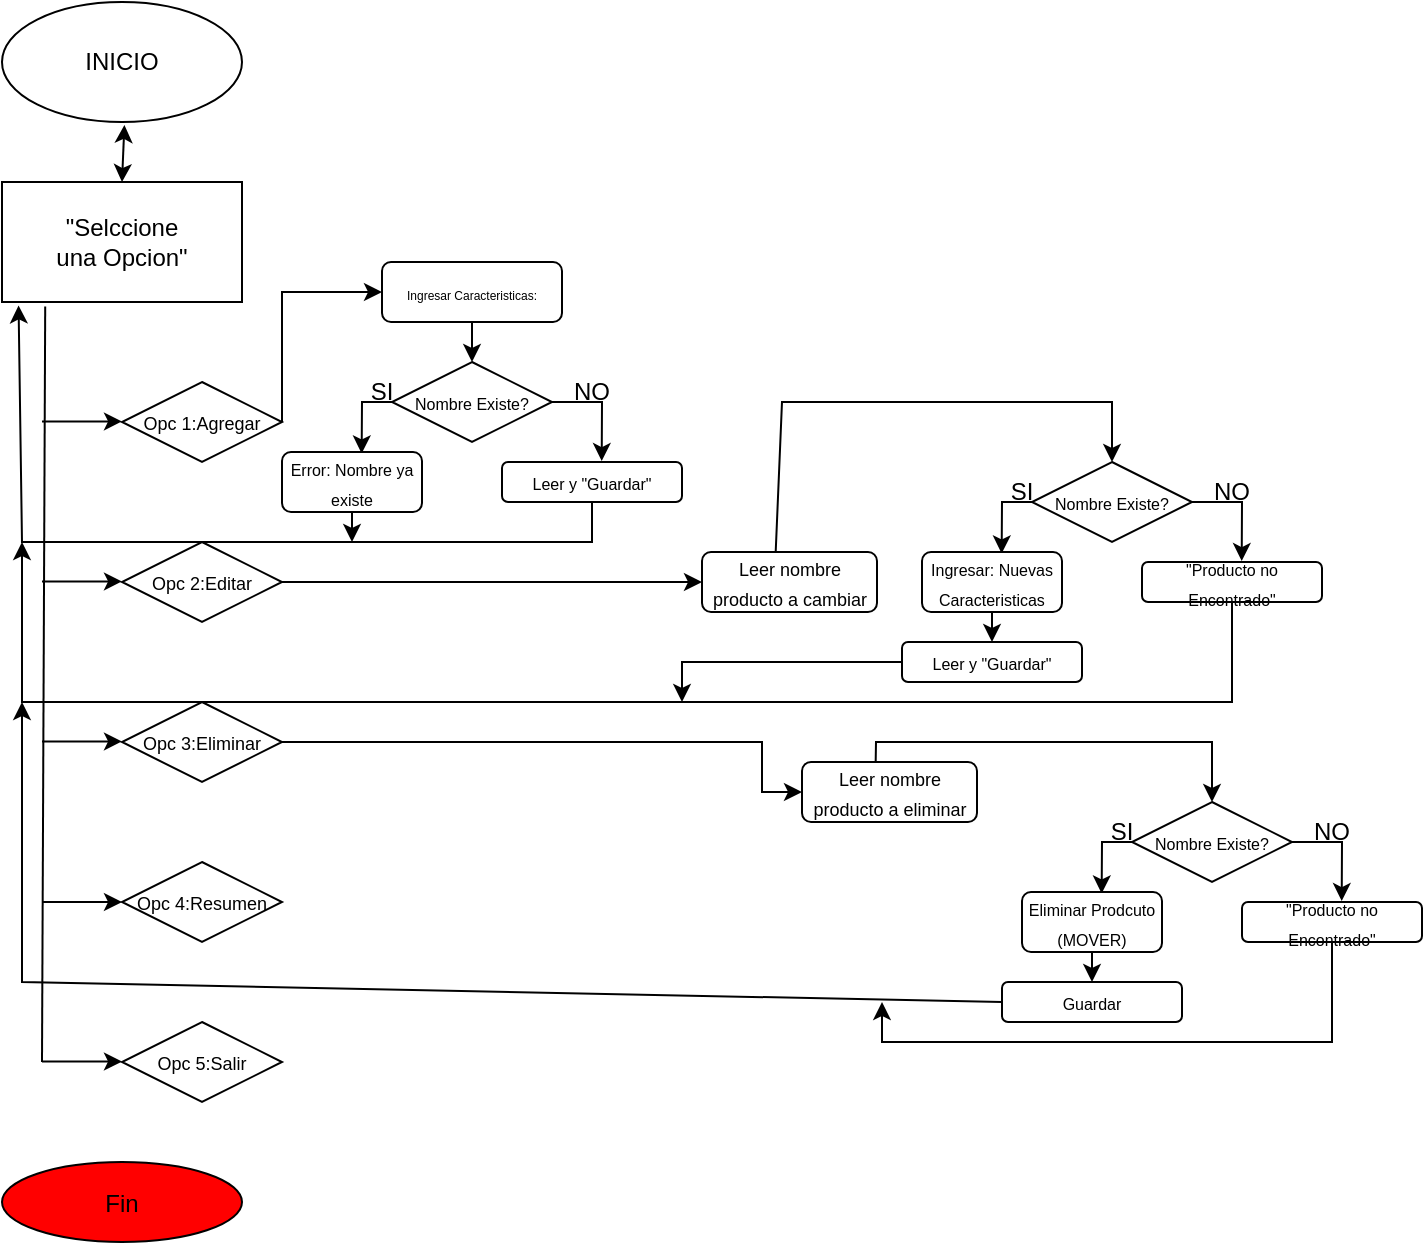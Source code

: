 <mxfile version="24.9.0">
  <diagram name="Página-1" id="0ekzHU6izNQ0DcV8A5S5">
    <mxGraphModel dx="819" dy="432" grid="1" gridSize="10" guides="1" tooltips="1" connect="1" arrows="1" fold="1" page="1" pageScale="1" pageWidth="827" pageHeight="1169" math="0" shadow="0">
      <root>
        <mxCell id="0" />
        <mxCell id="1" parent="0" />
        <mxCell id="WuoT_bfYGDwhzo_1uAU9-14" value="" style="endArrow=classic;startArrow=classic;html=1;rounded=0;entryX=0.51;entryY=1.024;entryDx=0;entryDy=0;exitX=0.5;exitY=0;exitDx=0;exitDy=0;entryPerimeter=0;" edge="1" parent="1" source="WuoT_bfYGDwhzo_1uAU9-16" target="WuoT_bfYGDwhzo_1uAU9-15">
          <mxGeometry width="50" height="50" relative="1" as="geometry">
            <mxPoint x="159.64" y="127.48" as="sourcePoint" />
            <mxPoint x="160.36" y="90" as="targetPoint" />
          </mxGeometry>
        </mxCell>
        <mxCell id="WuoT_bfYGDwhzo_1uAU9-15" value="INICIO" style="ellipse;whiteSpace=wrap;html=1;" vertex="1" parent="1">
          <mxGeometry x="20" y="10" width="120" height="60" as="geometry" />
        </mxCell>
        <mxCell id="WuoT_bfYGDwhzo_1uAU9-16" value="&quot;Selccione&lt;div&gt;una Opcion&quot;&lt;/div&gt;" style="rounded=0;whiteSpace=wrap;html=1;" vertex="1" parent="1">
          <mxGeometry x="20" y="100" width="120" height="60" as="geometry" />
        </mxCell>
        <mxCell id="WuoT_bfYGDwhzo_1uAU9-17" value="&lt;font style=&quot;font-size: 9px;&quot;&gt;Opc 1:Agregar&lt;/font&gt;" style="rhombus;whiteSpace=wrap;html=1;" vertex="1" parent="1">
          <mxGeometry x="80" y="200" width="80" height="40" as="geometry" />
        </mxCell>
        <mxCell id="WuoT_bfYGDwhzo_1uAU9-18" value="&lt;span style=&quot;font-size: 9px;&quot;&gt;Opc 2:Editar&lt;/span&gt;" style="rhombus;whiteSpace=wrap;html=1;" vertex="1" parent="1">
          <mxGeometry x="80" y="280" width="80" height="40" as="geometry" />
        </mxCell>
        <mxCell id="WuoT_bfYGDwhzo_1uAU9-19" value="&lt;span style=&quot;font-size: 9px;&quot;&gt;Opc 3:Eliminar&lt;/span&gt;" style="rhombus;whiteSpace=wrap;html=1;" vertex="1" parent="1">
          <mxGeometry x="80" y="360" width="80" height="40" as="geometry" />
        </mxCell>
        <mxCell id="WuoT_bfYGDwhzo_1uAU9-20" value="&lt;span style=&quot;font-size: 9px;&quot;&gt;Opc 4:Resumen&lt;/span&gt;" style="rhombus;whiteSpace=wrap;html=1;" vertex="1" parent="1">
          <mxGeometry x="80" y="440" width="80" height="40" as="geometry" />
        </mxCell>
        <mxCell id="WuoT_bfYGDwhzo_1uAU9-24" value="" style="endArrow=none;html=1;rounded=0;entryX=0.18;entryY=1.038;entryDx=0;entryDy=0;entryPerimeter=0;" edge="1" parent="1" target="WuoT_bfYGDwhzo_1uAU9-16">
          <mxGeometry width="50" height="50" relative="1" as="geometry">
            <mxPoint x="40" y="540" as="sourcePoint" />
            <mxPoint x="60" y="210" as="targetPoint" />
          </mxGeometry>
        </mxCell>
        <mxCell id="WuoT_bfYGDwhzo_1uAU9-25" value="" style="endArrow=classic;html=1;rounded=0;entryX=0;entryY=0.5;entryDx=0;entryDy=0;" edge="1" parent="1" target="WuoT_bfYGDwhzo_1uAU9-20">
          <mxGeometry width="50" height="50" relative="1" as="geometry">
            <mxPoint x="40" y="460" as="sourcePoint" />
            <mxPoint x="90" y="420" as="targetPoint" />
          </mxGeometry>
        </mxCell>
        <mxCell id="WuoT_bfYGDwhzo_1uAU9-26" value="" style="endArrow=classic;html=1;rounded=0;entryX=0;entryY=0.5;entryDx=0;entryDy=0;" edge="1" parent="1">
          <mxGeometry width="50" height="50" relative="1" as="geometry">
            <mxPoint x="40" y="379.71" as="sourcePoint" />
            <mxPoint x="80" y="379.71" as="targetPoint" />
          </mxGeometry>
        </mxCell>
        <mxCell id="WuoT_bfYGDwhzo_1uAU9-27" value="" style="endArrow=classic;html=1;rounded=0;entryX=0;entryY=0.5;entryDx=0;entryDy=0;" edge="1" parent="1">
          <mxGeometry width="50" height="50" relative="1" as="geometry">
            <mxPoint x="40" y="299.71" as="sourcePoint" />
            <mxPoint x="80" y="299.71" as="targetPoint" />
          </mxGeometry>
        </mxCell>
        <mxCell id="WuoT_bfYGDwhzo_1uAU9-28" value="" style="endArrow=classic;html=1;rounded=0;entryX=0;entryY=0.5;entryDx=0;entryDy=0;" edge="1" parent="1">
          <mxGeometry width="50" height="50" relative="1" as="geometry">
            <mxPoint x="40" y="219.71" as="sourcePoint" />
            <mxPoint x="80" y="219.71" as="targetPoint" />
          </mxGeometry>
        </mxCell>
        <mxCell id="WuoT_bfYGDwhzo_1uAU9-36" value="Fin" style="ellipse;fillColor=red;strokeColor=black" vertex="1" parent="1">
          <mxGeometry x="20" y="590" width="120" height="40" as="geometry" />
        </mxCell>
        <mxCell id="WuoT_bfYGDwhzo_1uAU9-43" value="&lt;span style=&quot;font-size: 9px;&quot;&gt;Opc 5:Salir&lt;/span&gt;" style="rhombus;whiteSpace=wrap;html=1;" vertex="1" parent="1">
          <mxGeometry x="80" y="520" width="80" height="40" as="geometry" />
        </mxCell>
        <mxCell id="WuoT_bfYGDwhzo_1uAU9-44" value="" style="endArrow=classic;html=1;rounded=0;entryX=0;entryY=0.5;entryDx=0;entryDy=0;" edge="1" parent="1">
          <mxGeometry width="50" height="50" relative="1" as="geometry">
            <mxPoint x="40" y="539.76" as="sourcePoint" />
            <mxPoint x="80" y="539.76" as="targetPoint" />
          </mxGeometry>
        </mxCell>
        <mxCell id="WuoT_bfYGDwhzo_1uAU9-45" value="&lt;span style=&quot;font-size: 6px;&quot;&gt;Ingresar Caracteristicas:&lt;/span&gt;" style="rounded=1;whiteSpace=wrap;html=1;" vertex="1" parent="1">
          <mxGeometry x="210" y="140" width="90" height="30" as="geometry" />
        </mxCell>
        <mxCell id="WuoT_bfYGDwhzo_1uAU9-46" value="" style="endArrow=classic;html=1;rounded=0;exitX=1;exitY=0.5;exitDx=0;exitDy=0;entryX=0;entryY=0.5;entryDx=0;entryDy=0;" edge="1" parent="1" source="WuoT_bfYGDwhzo_1uAU9-17" target="WuoT_bfYGDwhzo_1uAU9-45">
          <mxGeometry width="50" height="50" relative="1" as="geometry">
            <mxPoint x="230" y="220" as="sourcePoint" />
            <mxPoint x="280" y="170" as="targetPoint" />
            <Array as="points">
              <mxPoint x="160" y="155" />
            </Array>
          </mxGeometry>
        </mxCell>
        <mxCell id="WuoT_bfYGDwhzo_1uAU9-47" value="&lt;font style=&quot;font-size: 8px;&quot;&gt;Leer y &quot;Guardar&quot;&lt;/font&gt;" style="rounded=1;whiteSpace=wrap;html=1;" vertex="1" parent="1">
          <mxGeometry x="270" y="240" width="90" height="20" as="geometry" />
        </mxCell>
        <mxCell id="WuoT_bfYGDwhzo_1uAU9-48" value="" style="endArrow=classic;html=1;rounded=0;exitX=0.5;exitY=1;exitDx=0;exitDy=0;entryX=0.5;entryY=0;entryDx=0;entryDy=0;" edge="1" parent="1" source="WuoT_bfYGDwhzo_1uAU9-45" target="WuoT_bfYGDwhzo_1uAU9-49">
          <mxGeometry width="50" height="50" relative="1" as="geometry">
            <mxPoint x="215" y="200" as="sourcePoint" />
            <mxPoint x="315" y="190" as="targetPoint" />
          </mxGeometry>
        </mxCell>
        <mxCell id="WuoT_bfYGDwhzo_1uAU9-49" value="&lt;font style=&quot;font-size: 8px;&quot;&gt;Nombre Existe?&lt;/font&gt;" style="rhombus;whiteSpace=wrap;html=1;" vertex="1" parent="1">
          <mxGeometry x="215" y="190" width="80" height="40" as="geometry" />
        </mxCell>
        <mxCell id="WuoT_bfYGDwhzo_1uAU9-50" value="" style="endArrow=classic;html=1;rounded=0;exitX=1;exitY=0.5;exitDx=0;exitDy=0;entryX=0.554;entryY=-0.024;entryDx=0;entryDy=0;entryPerimeter=0;" edge="1" parent="1" source="WuoT_bfYGDwhzo_1uAU9-49" target="WuoT_bfYGDwhzo_1uAU9-47">
          <mxGeometry width="50" height="50" relative="1" as="geometry">
            <mxPoint x="300" y="230" as="sourcePoint" />
            <mxPoint x="350" y="180" as="targetPoint" />
            <Array as="points">
              <mxPoint x="320" y="210" />
            </Array>
          </mxGeometry>
        </mxCell>
        <mxCell id="WuoT_bfYGDwhzo_1uAU9-52" value="NO" style="text;html=1;align=center;verticalAlign=middle;whiteSpace=wrap;rounded=0;" vertex="1" parent="1">
          <mxGeometry x="285" y="190" width="60" height="30" as="geometry" />
        </mxCell>
        <mxCell id="WuoT_bfYGDwhzo_1uAU9-54" value="" style="endArrow=classic;html=1;rounded=0;exitX=0;exitY=0.5;exitDx=0;exitDy=0;entryX=0.569;entryY=0.024;entryDx=0;entryDy=0;entryPerimeter=0;" edge="1" parent="1" source="WuoT_bfYGDwhzo_1uAU9-49" target="WuoT_bfYGDwhzo_1uAU9-56">
          <mxGeometry width="50" height="50" relative="1" as="geometry">
            <mxPoint x="180" y="280" as="sourcePoint" />
            <mxPoint x="200" y="230" as="targetPoint" />
            <Array as="points">
              <mxPoint x="200" y="210" />
            </Array>
          </mxGeometry>
        </mxCell>
        <mxCell id="WuoT_bfYGDwhzo_1uAU9-56" value="&lt;font style=&quot;font-size: 8px;&quot;&gt;Error: Nombre ya existe&lt;/font&gt;" style="rounded=1;whiteSpace=wrap;html=1;" vertex="1" parent="1">
          <mxGeometry x="160" y="235" width="70" height="30" as="geometry" />
        </mxCell>
        <mxCell id="WuoT_bfYGDwhzo_1uAU9-58" value="SI" style="text;html=1;align=center;verticalAlign=middle;whiteSpace=wrap;rounded=0;" vertex="1" parent="1">
          <mxGeometry x="180" y="190" width="60" height="30" as="geometry" />
        </mxCell>
        <mxCell id="WuoT_bfYGDwhzo_1uAU9-59" value="&lt;font style=&quot;font-size: 9px;&quot;&gt;Leer nombre producto a cambiar&lt;/font&gt;" style="rounded=1;whiteSpace=wrap;html=1;" vertex="1" parent="1">
          <mxGeometry x="370" y="285" width="87.5" height="30" as="geometry" />
        </mxCell>
        <mxCell id="WuoT_bfYGDwhzo_1uAU9-60" value="" style="endArrow=classic;html=1;rounded=0;exitX=1;exitY=0.5;exitDx=0;exitDy=0;entryX=0;entryY=0.5;entryDx=0;entryDy=0;" edge="1" parent="1" source="WuoT_bfYGDwhzo_1uAU9-18" target="WuoT_bfYGDwhzo_1uAU9-59">
          <mxGeometry width="50" height="50" relative="1" as="geometry">
            <mxPoint x="140" y="365" as="sourcePoint" />
            <mxPoint x="190" y="315" as="targetPoint" />
          </mxGeometry>
        </mxCell>
        <mxCell id="WuoT_bfYGDwhzo_1uAU9-63" value="" style="endArrow=classic;html=1;rounded=0;exitX=0.5;exitY=1;exitDx=0;exitDy=0;entryX=0.069;entryY=1.029;entryDx=0;entryDy=0;entryPerimeter=0;" edge="1" parent="1" source="WuoT_bfYGDwhzo_1uAU9-47" target="WuoT_bfYGDwhzo_1uAU9-16">
          <mxGeometry width="50" height="50" relative="1" as="geometry">
            <mxPoint x="280" y="325" as="sourcePoint" />
            <mxPoint x="340" y="119.31" as="targetPoint" />
            <Array as="points">
              <mxPoint x="315" y="280" />
              <mxPoint x="30" y="280" />
            </Array>
          </mxGeometry>
        </mxCell>
        <mxCell id="WuoT_bfYGDwhzo_1uAU9-67" value="&lt;span style=&quot;font-size: 8px;&quot;&gt;&quot;Producto no Encontrado&quot;&lt;/span&gt;" style="rounded=1;whiteSpace=wrap;html=1;" vertex="1" parent="1">
          <mxGeometry x="590" y="290" width="90" height="20" as="geometry" />
        </mxCell>
        <mxCell id="WuoT_bfYGDwhzo_1uAU9-69" value="&lt;font style=&quot;font-size: 8px;&quot;&gt;Nombre Existe?&lt;/font&gt;" style="rhombus;whiteSpace=wrap;html=1;" vertex="1" parent="1">
          <mxGeometry x="535" y="240" width="80" height="40" as="geometry" />
        </mxCell>
        <mxCell id="WuoT_bfYGDwhzo_1uAU9-70" value="" style="endArrow=classic;html=1;rounded=0;exitX=1;exitY=0.5;exitDx=0;exitDy=0;entryX=0.554;entryY=-0.024;entryDx=0;entryDy=0;entryPerimeter=0;" edge="1" parent="1" source="WuoT_bfYGDwhzo_1uAU9-69" target="WuoT_bfYGDwhzo_1uAU9-67">
          <mxGeometry width="50" height="50" relative="1" as="geometry">
            <mxPoint x="620" y="280" as="sourcePoint" />
            <mxPoint x="670" y="230" as="targetPoint" />
            <Array as="points">
              <mxPoint x="640" y="260" />
            </Array>
          </mxGeometry>
        </mxCell>
        <mxCell id="WuoT_bfYGDwhzo_1uAU9-71" value="NO" style="text;html=1;align=center;verticalAlign=middle;whiteSpace=wrap;rounded=0;" vertex="1" parent="1">
          <mxGeometry x="605" y="240" width="60" height="30" as="geometry" />
        </mxCell>
        <mxCell id="WuoT_bfYGDwhzo_1uAU9-72" value="" style="endArrow=classic;html=1;rounded=0;exitX=0;exitY=0.5;exitDx=0;exitDy=0;entryX=0.569;entryY=0.024;entryDx=0;entryDy=0;entryPerimeter=0;" edge="1" parent="1" source="WuoT_bfYGDwhzo_1uAU9-69" target="WuoT_bfYGDwhzo_1uAU9-73">
          <mxGeometry width="50" height="50" relative="1" as="geometry">
            <mxPoint x="500" y="330" as="sourcePoint" />
            <mxPoint x="520" y="280" as="targetPoint" />
            <Array as="points">
              <mxPoint x="520" y="260" />
            </Array>
          </mxGeometry>
        </mxCell>
        <mxCell id="WuoT_bfYGDwhzo_1uAU9-73" value="&lt;span style=&quot;font-size: 8px;&quot;&gt;Ingresar: Nuevas&lt;/span&gt;&lt;div&gt;&lt;span style=&quot;font-size: 8px;&quot;&gt;Caracteristicas&lt;/span&gt;&lt;/div&gt;" style="rounded=1;whiteSpace=wrap;html=1;" vertex="1" parent="1">
          <mxGeometry x="480" y="285" width="70" height="30" as="geometry" />
        </mxCell>
        <mxCell id="WuoT_bfYGDwhzo_1uAU9-74" value="SI" style="text;html=1;align=center;verticalAlign=middle;whiteSpace=wrap;rounded=0;" vertex="1" parent="1">
          <mxGeometry x="500" y="240" width="60" height="30" as="geometry" />
        </mxCell>
        <mxCell id="WuoT_bfYGDwhzo_1uAU9-76" value="" style="endArrow=classic;html=1;rounded=0;exitX=0.421;exitY=0.007;exitDx=0;exitDy=0;exitPerimeter=0;entryX=0.5;entryY=0;entryDx=0;entryDy=0;" edge="1" parent="1" source="WuoT_bfYGDwhzo_1uAU9-59" target="WuoT_bfYGDwhzo_1uAU9-69">
          <mxGeometry width="50" height="50" relative="1" as="geometry">
            <mxPoint x="485" y="210" as="sourcePoint" />
            <mxPoint x="535" y="160" as="targetPoint" />
            <Array as="points">
              <mxPoint x="410" y="210" />
              <mxPoint x="575" y="210" />
            </Array>
          </mxGeometry>
        </mxCell>
        <mxCell id="WuoT_bfYGDwhzo_1uAU9-78" value="&lt;font style=&quot;font-size: 8px;&quot;&gt;Leer y &quot;Guardar&quot;&lt;/font&gt;" style="rounded=1;whiteSpace=wrap;html=1;" vertex="1" parent="1">
          <mxGeometry x="470" y="330" width="90" height="20" as="geometry" />
        </mxCell>
        <mxCell id="WuoT_bfYGDwhzo_1uAU9-79" value="" style="endArrow=classic;html=1;rounded=0;exitX=0.5;exitY=1;exitDx=0;exitDy=0;" edge="1" parent="1" source="WuoT_bfYGDwhzo_1uAU9-73" target="WuoT_bfYGDwhzo_1uAU9-78">
          <mxGeometry width="50" height="50" relative="1" as="geometry">
            <mxPoint x="450" y="420" as="sourcePoint" />
            <mxPoint x="500" y="370" as="targetPoint" />
          </mxGeometry>
        </mxCell>
        <mxCell id="WuoT_bfYGDwhzo_1uAU9-81" value="" style="endArrow=classic;html=1;rounded=0;exitX=0.5;exitY=1;exitDx=0;exitDy=0;" edge="1" parent="1" source="WuoT_bfYGDwhzo_1uAU9-67">
          <mxGeometry width="50" height="50" relative="1" as="geometry">
            <mxPoint x="630" y="380" as="sourcePoint" />
            <mxPoint x="30" y="280" as="targetPoint" />
            <Array as="points">
              <mxPoint x="635" y="360" />
              <mxPoint x="30" y="360" />
            </Array>
          </mxGeometry>
        </mxCell>
        <mxCell id="WuoT_bfYGDwhzo_1uAU9-85" value="" style="endArrow=classic;html=1;rounded=0;exitX=0.5;exitY=1;exitDx=0;exitDy=0;" edge="1" parent="1" source="WuoT_bfYGDwhzo_1uAU9-56">
          <mxGeometry width="50" height="50" relative="1" as="geometry">
            <mxPoint x="320" y="360" as="sourcePoint" />
            <mxPoint x="195" y="280" as="targetPoint" />
          </mxGeometry>
        </mxCell>
        <mxCell id="WuoT_bfYGDwhzo_1uAU9-86" value="" style="endArrow=classic;html=1;rounded=0;exitX=0;exitY=0.5;exitDx=0;exitDy=0;" edge="1" parent="1" source="WuoT_bfYGDwhzo_1uAU9-78">
          <mxGeometry width="50" height="50" relative="1" as="geometry">
            <mxPoint x="205" y="275" as="sourcePoint" />
            <mxPoint x="360" y="360" as="targetPoint" />
            <Array as="points">
              <mxPoint x="360" y="340" />
            </Array>
          </mxGeometry>
        </mxCell>
        <mxCell id="WuoT_bfYGDwhzo_1uAU9-87" value="&lt;font style=&quot;font-size: 9px;&quot;&gt;Leer nombre producto a eliminar&lt;/font&gt;" style="rounded=1;whiteSpace=wrap;html=1;" vertex="1" parent="1">
          <mxGeometry x="420" y="390" width="87.5" height="30" as="geometry" />
        </mxCell>
        <mxCell id="WuoT_bfYGDwhzo_1uAU9-88" value="&lt;span style=&quot;font-size: 8px;&quot;&gt;&quot;Producto no Encontrado&quot;&lt;/span&gt;" style="rounded=1;whiteSpace=wrap;html=1;" vertex="1" parent="1">
          <mxGeometry x="640" y="460" width="90" height="20" as="geometry" />
        </mxCell>
        <mxCell id="WuoT_bfYGDwhzo_1uAU9-89" value="&lt;font style=&quot;font-size: 8px;&quot;&gt;Nombre Existe?&lt;/font&gt;" style="rhombus;whiteSpace=wrap;html=1;" vertex="1" parent="1">
          <mxGeometry x="585" y="410" width="80" height="40" as="geometry" />
        </mxCell>
        <mxCell id="WuoT_bfYGDwhzo_1uAU9-90" value="" style="endArrow=classic;html=1;rounded=0;exitX=1;exitY=0.5;exitDx=0;exitDy=0;entryX=0.554;entryY=-0.024;entryDx=0;entryDy=0;entryPerimeter=0;" edge="1" parent="1" source="WuoT_bfYGDwhzo_1uAU9-89" target="WuoT_bfYGDwhzo_1uAU9-88">
          <mxGeometry width="50" height="50" relative="1" as="geometry">
            <mxPoint x="670" y="450" as="sourcePoint" />
            <mxPoint x="720" y="400" as="targetPoint" />
            <Array as="points">
              <mxPoint x="690" y="430" />
            </Array>
          </mxGeometry>
        </mxCell>
        <mxCell id="WuoT_bfYGDwhzo_1uAU9-91" value="NO" style="text;html=1;align=center;verticalAlign=middle;whiteSpace=wrap;rounded=0;" vertex="1" parent="1">
          <mxGeometry x="655" y="410" width="60" height="30" as="geometry" />
        </mxCell>
        <mxCell id="WuoT_bfYGDwhzo_1uAU9-92" value="" style="endArrow=classic;html=1;rounded=0;exitX=0;exitY=0.5;exitDx=0;exitDy=0;entryX=0.569;entryY=0.024;entryDx=0;entryDy=0;entryPerimeter=0;" edge="1" parent="1" source="WuoT_bfYGDwhzo_1uAU9-89" target="WuoT_bfYGDwhzo_1uAU9-93">
          <mxGeometry width="50" height="50" relative="1" as="geometry">
            <mxPoint x="550" y="500" as="sourcePoint" />
            <mxPoint x="570" y="450" as="targetPoint" />
            <Array as="points">
              <mxPoint x="570" y="430" />
            </Array>
          </mxGeometry>
        </mxCell>
        <mxCell id="WuoT_bfYGDwhzo_1uAU9-93" value="&lt;span style=&quot;font-size: 8px;&quot;&gt;Eliminar Prodcuto&lt;/span&gt;&lt;div&gt;&lt;span style=&quot;font-size: 8px;&quot;&gt;(MOVER)&lt;/span&gt;&lt;/div&gt;" style="rounded=1;whiteSpace=wrap;html=1;" vertex="1" parent="1">
          <mxGeometry x="530" y="455" width="70" height="30" as="geometry" />
        </mxCell>
        <mxCell id="WuoT_bfYGDwhzo_1uAU9-94" value="SI" style="text;html=1;align=center;verticalAlign=middle;whiteSpace=wrap;rounded=0;" vertex="1" parent="1">
          <mxGeometry x="550" y="410" width="60" height="30" as="geometry" />
        </mxCell>
        <mxCell id="WuoT_bfYGDwhzo_1uAU9-95" value="" style="endArrow=classic;html=1;rounded=0;exitX=0.421;exitY=0.007;exitDx=0;exitDy=0;exitPerimeter=0;entryX=0.5;entryY=0;entryDx=0;entryDy=0;" edge="1" parent="1" source="WuoT_bfYGDwhzo_1uAU9-87" target="WuoT_bfYGDwhzo_1uAU9-89">
          <mxGeometry width="50" height="50" relative="1" as="geometry">
            <mxPoint x="535" y="380" as="sourcePoint" />
            <mxPoint x="585" y="330" as="targetPoint" />
            <Array as="points">
              <mxPoint x="457" y="380" />
              <mxPoint x="625" y="380" />
            </Array>
          </mxGeometry>
        </mxCell>
        <mxCell id="WuoT_bfYGDwhzo_1uAU9-96" value="&lt;font style=&quot;font-size: 8px;&quot;&gt;Guardar&lt;/font&gt;" style="rounded=1;whiteSpace=wrap;html=1;" vertex="1" parent="1">
          <mxGeometry x="520" y="500" width="90" height="20" as="geometry" />
        </mxCell>
        <mxCell id="WuoT_bfYGDwhzo_1uAU9-97" value="" style="endArrow=classic;html=1;rounded=0;exitX=0.5;exitY=1;exitDx=0;exitDy=0;" edge="1" parent="1" source="WuoT_bfYGDwhzo_1uAU9-93" target="WuoT_bfYGDwhzo_1uAU9-96">
          <mxGeometry width="50" height="50" relative="1" as="geometry">
            <mxPoint x="500" y="590" as="sourcePoint" />
            <mxPoint x="550" y="540" as="targetPoint" />
          </mxGeometry>
        </mxCell>
        <mxCell id="WuoT_bfYGDwhzo_1uAU9-100" value="" style="endArrow=classic;html=1;rounded=0;exitX=0;exitY=0.5;exitDx=0;exitDy=0;" edge="1" parent="1" source="WuoT_bfYGDwhzo_1uAU9-96">
          <mxGeometry width="50" height="50" relative="1" as="geometry">
            <mxPoint x="370" y="520" as="sourcePoint" />
            <mxPoint x="30" y="360" as="targetPoint" />
            <Array as="points">
              <mxPoint x="30" y="500" />
            </Array>
          </mxGeometry>
        </mxCell>
        <mxCell id="WuoT_bfYGDwhzo_1uAU9-101" value="" style="endArrow=classic;html=1;rounded=0;exitX=1;exitY=0.5;exitDx=0;exitDy=0;entryX=0;entryY=0.5;entryDx=0;entryDy=0;" edge="1" parent="1" source="WuoT_bfYGDwhzo_1uAU9-19" target="WuoT_bfYGDwhzo_1uAU9-87">
          <mxGeometry width="50" height="50" relative="1" as="geometry">
            <mxPoint x="320" y="430" as="sourcePoint" />
            <mxPoint x="370" y="380" as="targetPoint" />
            <Array as="points">
              <mxPoint x="400" y="380" />
              <mxPoint x="400" y="405" />
            </Array>
          </mxGeometry>
        </mxCell>
        <mxCell id="WuoT_bfYGDwhzo_1uAU9-102" value="" style="endArrow=classic;html=1;rounded=0;exitX=0.5;exitY=1;exitDx=0;exitDy=0;" edge="1" parent="1" source="WuoT_bfYGDwhzo_1uAU9-88">
          <mxGeometry width="50" height="50" relative="1" as="geometry">
            <mxPoint x="715" y="570" as="sourcePoint" />
            <mxPoint x="460" y="510" as="targetPoint" />
            <Array as="points">
              <mxPoint x="685" y="530" />
              <mxPoint x="460" y="530" />
            </Array>
          </mxGeometry>
        </mxCell>
      </root>
    </mxGraphModel>
  </diagram>
</mxfile>

